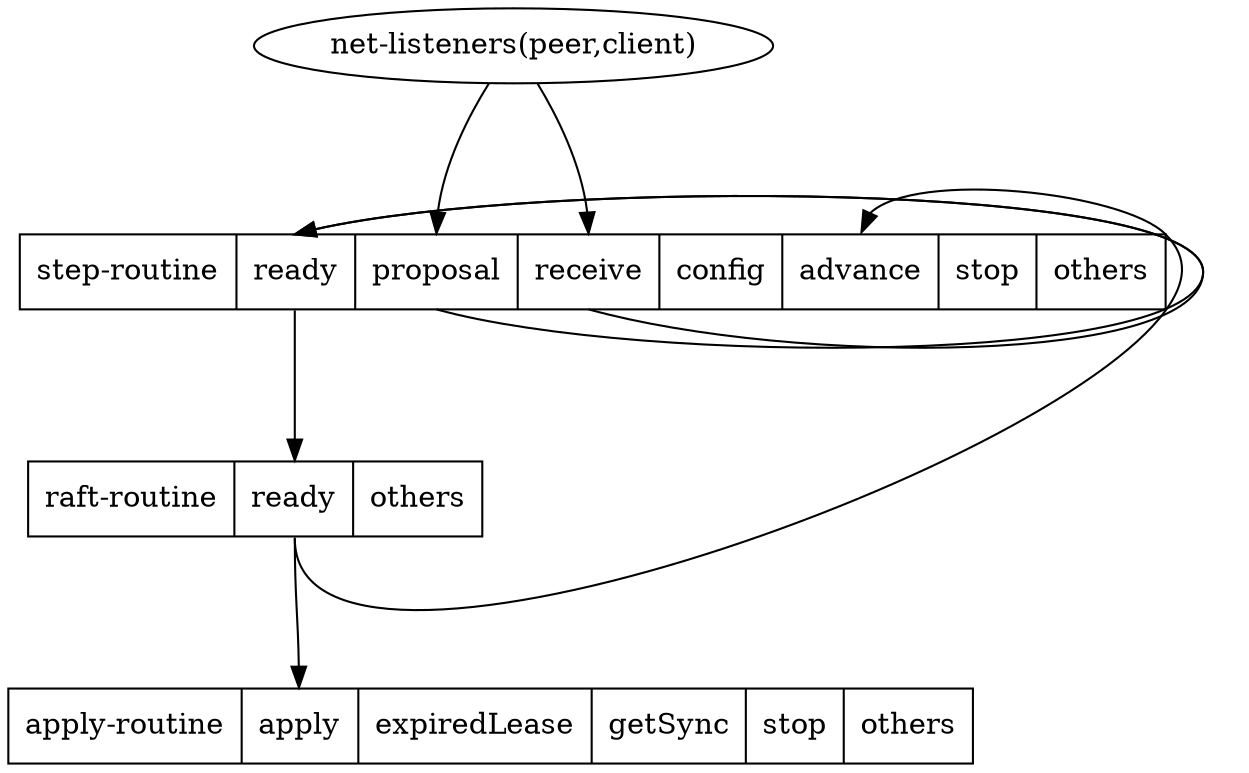 digraph routines {
  ranksep=1.0
  nl [shape="ellipse" label="net-listeners(peer,client)"]
  sr [shape="record" label="<name>step-routine|<crdy>ready|<cprop>proposal|<crecv>receive|<cconf>config|<cadv>advance|<cstop>stop|<>others"]
  ar [shape="record" label="<name>apply-routine|<capp>apply|<cepl>expiredLease|<cgsyn>getSync|<cstop>stop|<>others"]
  rr [shape="record" label="<name>raft-routine|<crdy>ready|<>others"]
  sr:name -> rr:name -> ar:name [style=invis]
  nl -> sr:cprop
  nl -> sr:crecv
  sr:crdy -> rr:crdy
  rr:crdy -> ar:capp
  sr:cprop:s -> sr:crdy:n
  sr:crecv:s -> sr:crdy:n
  rr:crdy:s -> sr:cadv:n
}